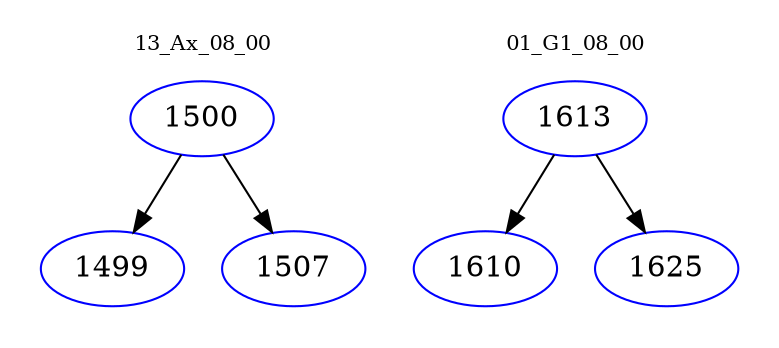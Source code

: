 digraph{
subgraph cluster_0 {
color = white
label = "13_Ax_08_00";
fontsize=10;
T0_1500 [label="1500", color="blue"]
T0_1500 -> T0_1499 [color="black"]
T0_1499 [label="1499", color="blue"]
T0_1500 -> T0_1507 [color="black"]
T0_1507 [label="1507", color="blue"]
}
subgraph cluster_1 {
color = white
label = "01_G1_08_00";
fontsize=10;
T1_1613 [label="1613", color="blue"]
T1_1613 -> T1_1610 [color="black"]
T1_1610 [label="1610", color="blue"]
T1_1613 -> T1_1625 [color="black"]
T1_1625 [label="1625", color="blue"]
}
}

